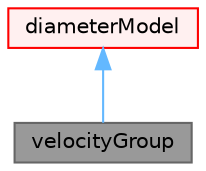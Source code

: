 digraph "velocityGroup"
{
 // LATEX_PDF_SIZE
  bgcolor="transparent";
  edge [fontname=Helvetica,fontsize=10,labelfontname=Helvetica,labelfontsize=10];
  node [fontname=Helvetica,fontsize=10,shape=box,height=0.2,width=0.4];
  Node1 [id="Node000001",label="velocityGroup",height=0.2,width=0.4,color="gray40", fillcolor="grey60", style="filled", fontcolor="black",tooltip="This diameterModel is intended for use with a populationBalanceModel in order to simulate polydispers..."];
  Node2 -> Node1 [id="edge1_Node000001_Node000002",dir="back",color="steelblue1",style="solid",tooltip=" "];
  Node2 [id="Node000002",label="diameterModel",height=0.2,width=0.4,color="red", fillcolor="#FFF0F0", style="filled",URL="$classFoam_1_1diameterModel.html",tooltip="Abstract base-class for dispersed-phase particle diameter models."];
}
